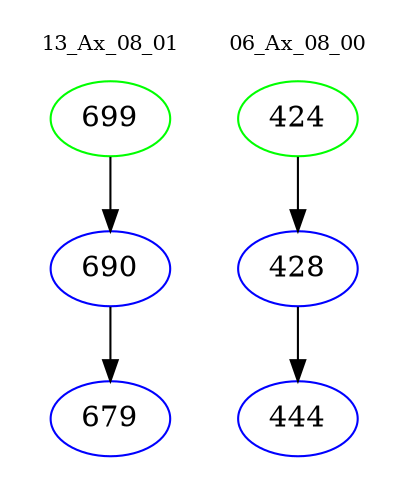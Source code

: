 digraph{
subgraph cluster_0 {
color = white
label = "13_Ax_08_01";
fontsize=10;
T0_699 [label="699", color="green"]
T0_699 -> T0_690 [color="black"]
T0_690 [label="690", color="blue"]
T0_690 -> T0_679 [color="black"]
T0_679 [label="679", color="blue"]
}
subgraph cluster_1 {
color = white
label = "06_Ax_08_00";
fontsize=10;
T1_424 [label="424", color="green"]
T1_424 -> T1_428 [color="black"]
T1_428 [label="428", color="blue"]
T1_428 -> T1_444 [color="black"]
T1_444 [label="444", color="blue"]
}
}
